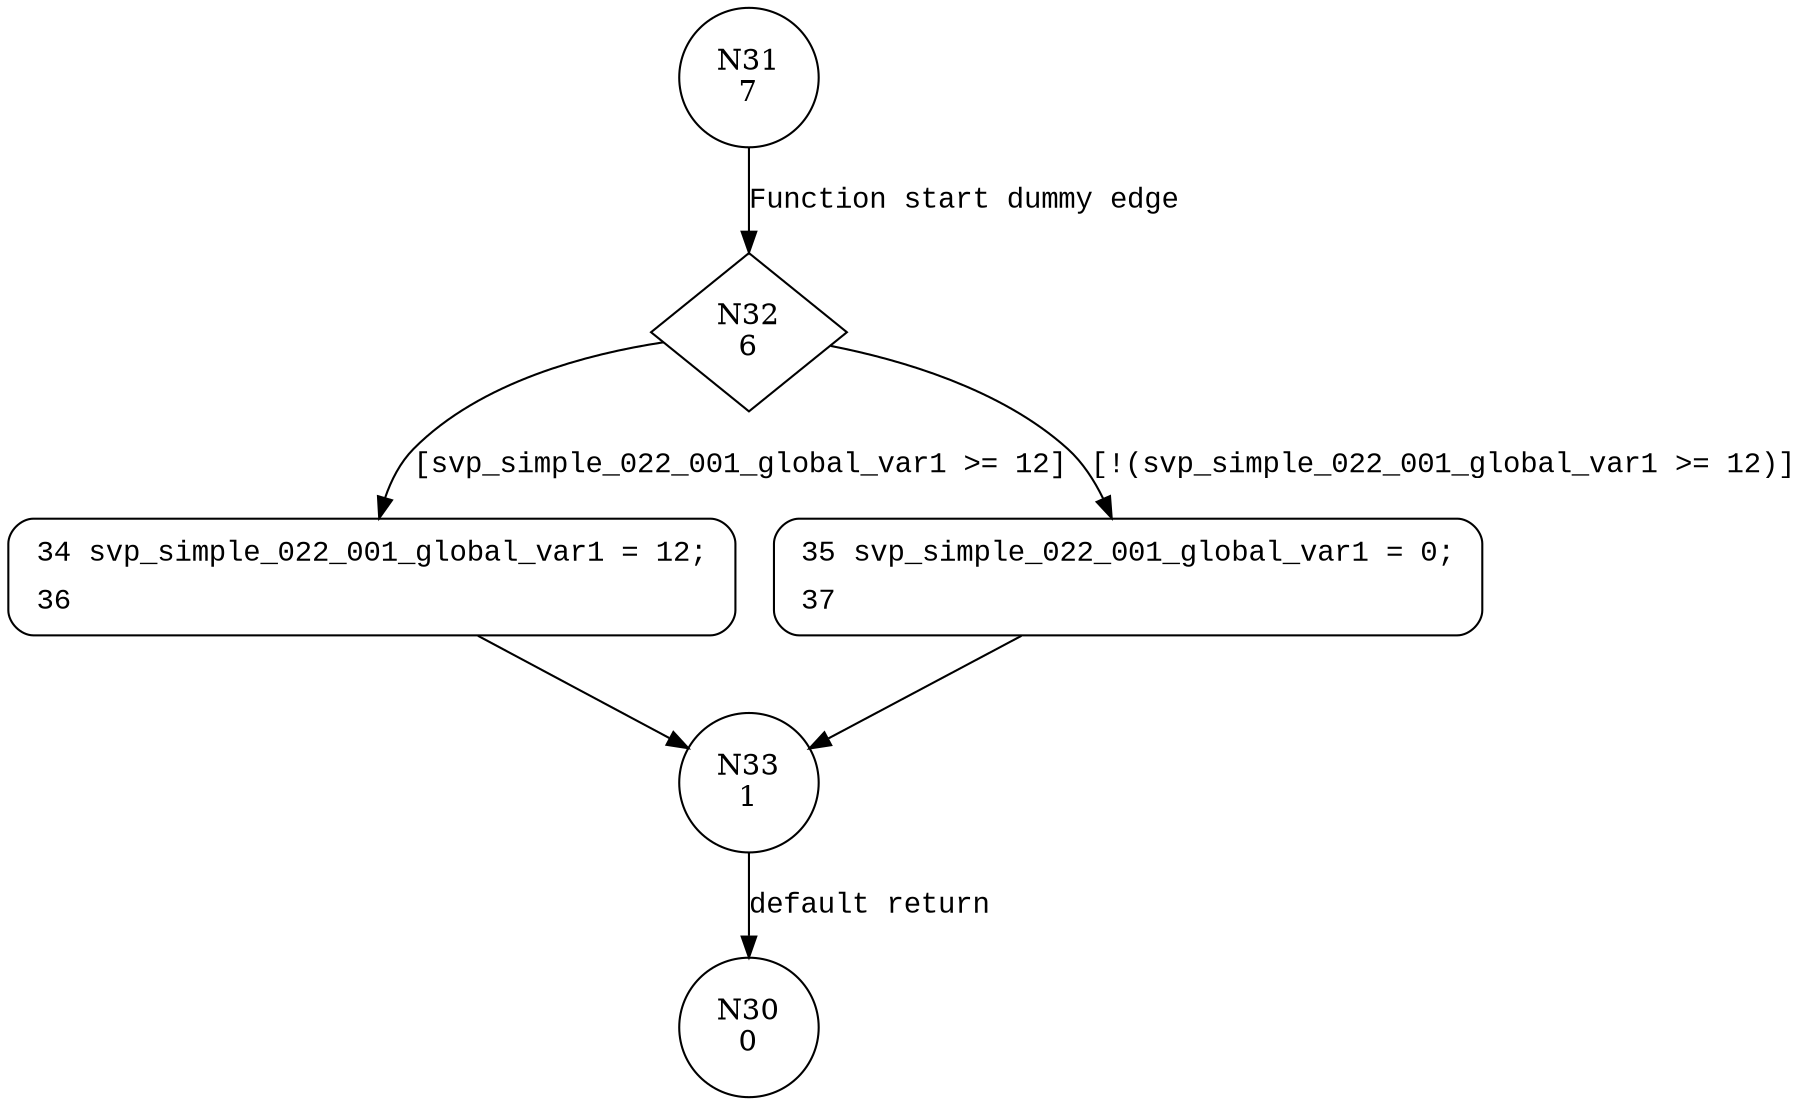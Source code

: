 digraph svp_simple_022_001_func_3 {
31 [shape="circle" label="N31\n7"]
32 [shape="diamond" label="N32\n6"]
34 [shape="circle" label="N34\n3"]
35 [shape="circle" label="N35\n5"]
33 [shape="circle" label="N33\n1"]
30 [shape="circle" label="N30\n0"]
35 [style="filled,bold" penwidth="1" fillcolor="white" fontname="Courier New" shape="Mrecord" label=<<table border="0" cellborder="0" cellpadding="3" bgcolor="white"><tr><td align="right">35</td><td align="left">svp_simple_022_001_global_var1 = 0;</td></tr><tr><td align="right">37</td><td align="left"></td></tr></table>>]
35 -> 33[label=""]
34 [style="filled,bold" penwidth="1" fillcolor="white" fontname="Courier New" shape="Mrecord" label=<<table border="0" cellborder="0" cellpadding="3" bgcolor="white"><tr><td align="right">34</td><td align="left">svp_simple_022_001_global_var1 = 12;</td></tr><tr><td align="right">36</td><td align="left"></td></tr></table>>]
34 -> 33[label=""]
31 -> 32 [label="Function start dummy edge" fontname="Courier New"]
32 -> 34 [label="[svp_simple_022_001_global_var1 >= 12]" fontname="Courier New"]
32 -> 35 [label="[!(svp_simple_022_001_global_var1 >= 12)]" fontname="Courier New"]
33 -> 30 [label="default return" fontname="Courier New"]
}